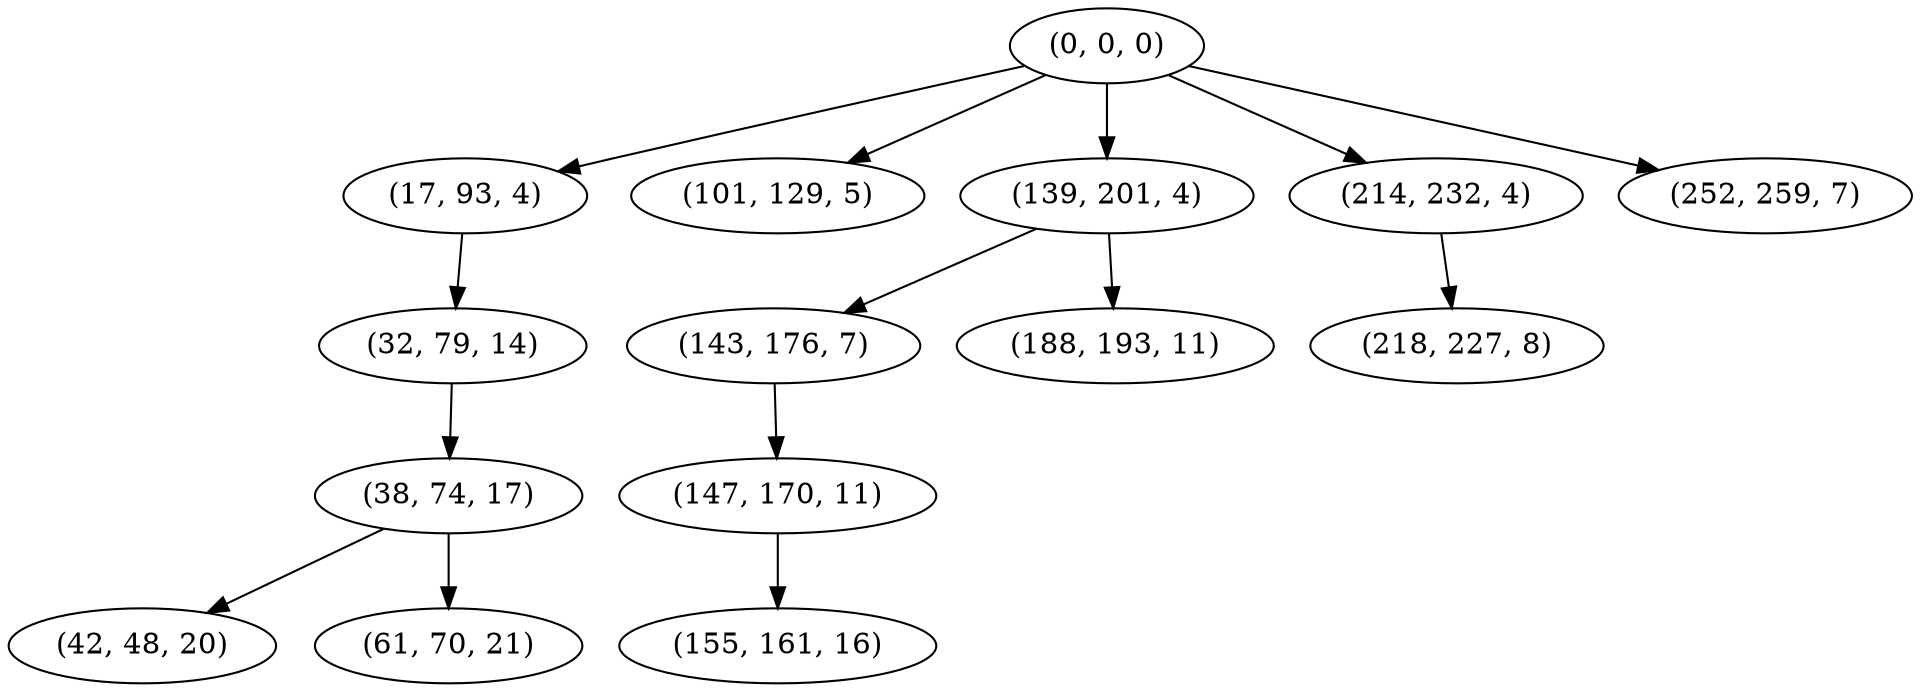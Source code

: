 digraph tree {
    "(0, 0, 0)";
    "(17, 93, 4)";
    "(32, 79, 14)";
    "(38, 74, 17)";
    "(42, 48, 20)";
    "(61, 70, 21)";
    "(101, 129, 5)";
    "(139, 201, 4)";
    "(143, 176, 7)";
    "(147, 170, 11)";
    "(155, 161, 16)";
    "(188, 193, 11)";
    "(214, 232, 4)";
    "(218, 227, 8)";
    "(252, 259, 7)";
    "(0, 0, 0)" -> "(17, 93, 4)";
    "(0, 0, 0)" -> "(101, 129, 5)";
    "(0, 0, 0)" -> "(139, 201, 4)";
    "(0, 0, 0)" -> "(214, 232, 4)";
    "(0, 0, 0)" -> "(252, 259, 7)";
    "(17, 93, 4)" -> "(32, 79, 14)";
    "(32, 79, 14)" -> "(38, 74, 17)";
    "(38, 74, 17)" -> "(42, 48, 20)";
    "(38, 74, 17)" -> "(61, 70, 21)";
    "(139, 201, 4)" -> "(143, 176, 7)";
    "(139, 201, 4)" -> "(188, 193, 11)";
    "(143, 176, 7)" -> "(147, 170, 11)";
    "(147, 170, 11)" -> "(155, 161, 16)";
    "(214, 232, 4)" -> "(218, 227, 8)";
}
